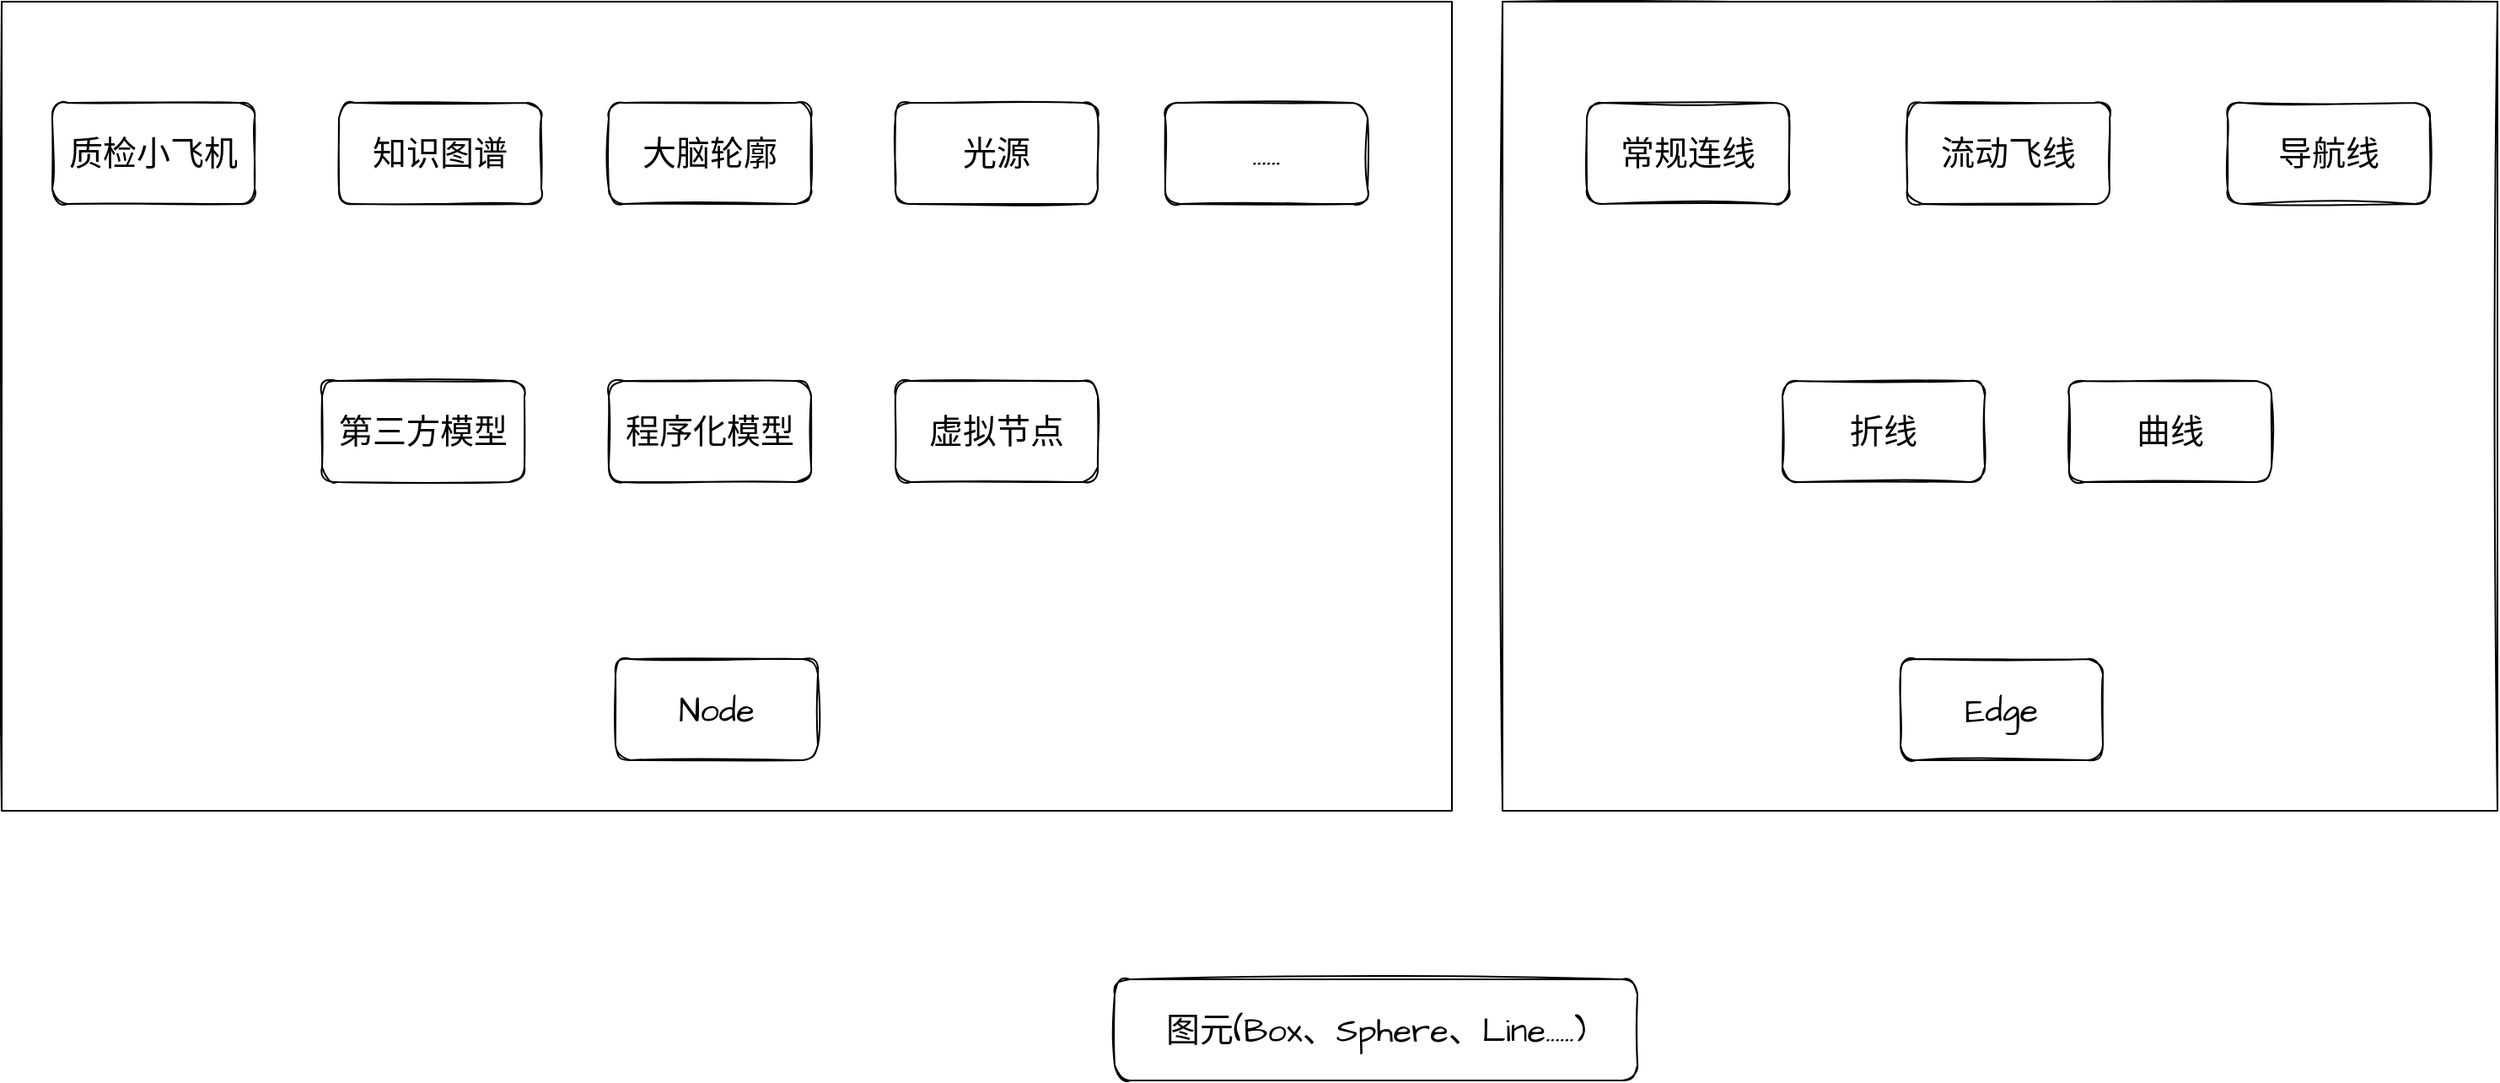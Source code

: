 <mxfile version="20.2.3" type="device"><diagram id="H5lE0p9Pa01MaxKpT8hn" name="第 1 页"><mxGraphModel dx="2889" dy="1217" grid="1" gridSize="10" guides="1" tooltips="1" connect="1" arrows="1" fold="1" page="1" pageScale="1" pageWidth="827" pageHeight="1169" math="0" shadow="0"><root><mxCell id="0"/><mxCell id="1" parent="0"/><mxCell id="YPw2GxNwATCoMkFWr6pi-18" value="" style="rounded=0;whiteSpace=wrap;html=1;sketch=1;hachureGap=4;fontFamily=Architects Daughter;fontSource=https%3A%2F%2Ffonts.googleapis.com%2Fcss%3Ffamily%3DArchitects%2BDaughter;fontSize=20;" vertex="1" parent="1"><mxGeometry x="790" y="330" width="590" height="480" as="geometry"/></mxCell><mxCell id="YPw2GxNwATCoMkFWr6pi-17" value="" style="rounded=0;whiteSpace=wrap;html=1;sketch=1;hachureGap=4;fontFamily=Architects Daughter;fontSource=https%3A%2F%2Ffonts.googleapis.com%2Fcss%3Ffamily%3DArchitects%2BDaughter;fontSize=20;" vertex="1" parent="1"><mxGeometry x="-100" y="330" width="860" height="480" as="geometry"/></mxCell><mxCell id="YPw2GxNwATCoMkFWr6pi-1" value="Node" style="rounded=1;whiteSpace=wrap;html=1;sketch=1;hachureGap=4;fontFamily=Architects Daughter;fontSource=https%3A%2F%2Ffonts.googleapis.com%2Fcss%3Ffamily%3DArchitects%2BDaughter;fontSize=20;" vertex="1" parent="1"><mxGeometry x="264" y="720" width="120" height="60" as="geometry"/></mxCell><mxCell id="YPw2GxNwATCoMkFWr6pi-2" value="第三方模型" style="rounded=1;whiteSpace=wrap;html=1;sketch=1;hachureGap=4;fontFamily=Architects Daughter;fontSource=https%3A%2F%2Ffonts.googleapis.com%2Fcss%3Ffamily%3DArchitects%2BDaughter;fontSize=20;" vertex="1" parent="1"><mxGeometry x="90" y="555" width="120" height="60" as="geometry"/></mxCell><mxCell id="YPw2GxNwATCoMkFWr6pi-3" value="Edge" style="rounded=1;whiteSpace=wrap;html=1;sketch=1;hachureGap=4;fontFamily=Architects Daughter;fontSource=https%3A%2F%2Ffonts.googleapis.com%2Fcss%3Ffamily%3DArchitects%2BDaughter;fontSize=20;" vertex="1" parent="1"><mxGeometry x="1026" y="720" width="120" height="60" as="geometry"/></mxCell><mxCell id="YPw2GxNwATCoMkFWr6pi-4" value="图元(Box、Sphere、Line......)" style="rounded=1;whiteSpace=wrap;html=1;sketch=1;hachureGap=4;fontFamily=Architects Daughter;fontSource=https%3A%2F%2Ffonts.googleapis.com%2Fcss%3Ffamily%3DArchitects%2BDaughter;fontSize=20;" vertex="1" parent="1"><mxGeometry x="560" y="910" width="310" height="60" as="geometry"/></mxCell><mxCell id="YPw2GxNwATCoMkFWr6pi-5" value="程序化模型" style="rounded=1;whiteSpace=wrap;html=1;sketch=1;hachureGap=4;fontFamily=Architects Daughter;fontSource=https%3A%2F%2Ffonts.googleapis.com%2Fcss%3Ffamily%3DArchitects%2BDaughter;fontSize=20;" vertex="1" parent="1"><mxGeometry x="260" y="555" width="120" height="60" as="geometry"/></mxCell><mxCell id="YPw2GxNwATCoMkFWr6pi-6" value="质检小飞机" style="rounded=1;whiteSpace=wrap;html=1;sketch=1;hachureGap=4;fontFamily=Architects Daughter;fontSource=https%3A%2F%2Ffonts.googleapis.com%2Fcss%3Ffamily%3DArchitects%2BDaughter;fontSize=20;" vertex="1" parent="1"><mxGeometry x="-70" y="390" width="120" height="60" as="geometry"/></mxCell><mxCell id="YPw2GxNwATCoMkFWr6pi-7" value="知识图谱" style="rounded=1;whiteSpace=wrap;html=1;sketch=1;hachureGap=4;fontFamily=Architects Daughter;fontSource=https%3A%2F%2Ffonts.googleapis.com%2Fcss%3Ffamily%3DArchitects%2BDaughter;fontSize=20;" vertex="1" parent="1"><mxGeometry x="100" y="390" width="120" height="60" as="geometry"/></mxCell><mxCell id="YPw2GxNwATCoMkFWr6pi-8" value="虚拟节点" style="rounded=1;whiteSpace=wrap;html=1;sketch=1;hachureGap=4;fontFamily=Architects Daughter;fontSource=https%3A%2F%2Ffonts.googleapis.com%2Fcss%3Ffamily%3DArchitects%2BDaughter;fontSize=20;" vertex="1" parent="1"><mxGeometry x="430" y="555" width="120" height="60" as="geometry"/></mxCell><mxCell id="YPw2GxNwATCoMkFWr6pi-9" value="光源" style="rounded=1;whiteSpace=wrap;html=1;sketch=1;hachureGap=4;fontFamily=Architects Daughter;fontSource=https%3A%2F%2Ffonts.googleapis.com%2Fcss%3Ffamily%3DArchitects%2BDaughter;fontSize=20;" vertex="1" parent="1"><mxGeometry x="430" y="390" width="120" height="60" as="geometry"/></mxCell><mxCell id="YPw2GxNwATCoMkFWr6pi-10" value="大脑轮廓" style="rounded=1;whiteSpace=wrap;html=1;sketch=1;hachureGap=4;fontFamily=Architects Daughter;fontSource=https%3A%2F%2Ffonts.googleapis.com%2Fcss%3Ffamily%3DArchitects%2BDaughter;fontSize=20;" vertex="1" parent="1"><mxGeometry x="260" y="390" width="120" height="60" as="geometry"/></mxCell><mxCell id="YPw2GxNwATCoMkFWr6pi-11" value="......" style="rounded=1;whiteSpace=wrap;html=1;sketch=1;hachureGap=4;fontFamily=Architects Daughter;fontSource=https%3A%2F%2Ffonts.googleapis.com%2Fcss%3Ffamily%3DArchitects%2BDaughter;fontSize=20;" vertex="1" parent="1"><mxGeometry x="590" y="390" width="120" height="60" as="geometry"/></mxCell><mxCell id="YPw2GxNwATCoMkFWr6pi-12" value="折线" style="rounded=1;whiteSpace=wrap;html=1;sketch=1;hachureGap=4;fontFamily=Architects Daughter;fontSource=https%3A%2F%2Ffonts.googleapis.com%2Fcss%3Ffamily%3DArchitects%2BDaughter;fontSize=20;" vertex="1" parent="1"><mxGeometry x="956" y="555" width="120" height="60" as="geometry"/></mxCell><mxCell id="YPw2GxNwATCoMkFWr6pi-13" value="曲线" style="rounded=1;whiteSpace=wrap;html=1;sketch=1;hachureGap=4;fontFamily=Architects Daughter;fontSource=https%3A%2F%2Ffonts.googleapis.com%2Fcss%3Ffamily%3DArchitects%2BDaughter;fontSize=20;" vertex="1" parent="1"><mxGeometry x="1126" y="555" width="120" height="60" as="geometry"/></mxCell><mxCell id="YPw2GxNwATCoMkFWr6pi-14" value="常规连线" style="rounded=1;whiteSpace=wrap;html=1;sketch=1;hachureGap=4;fontFamily=Architects Daughter;fontSource=https%3A%2F%2Ffonts.googleapis.com%2Fcss%3Ffamily%3DArchitects%2BDaughter;fontSize=20;" vertex="1" parent="1"><mxGeometry x="840" y="390" width="120" height="60" as="geometry"/></mxCell><mxCell id="YPw2GxNwATCoMkFWr6pi-15" value="流动飞线" style="rounded=1;whiteSpace=wrap;html=1;sketch=1;hachureGap=4;fontFamily=Architects Daughter;fontSource=https%3A%2F%2Ffonts.googleapis.com%2Fcss%3Ffamily%3DArchitects%2BDaughter;fontSize=20;" vertex="1" parent="1"><mxGeometry x="1030" y="390" width="120" height="60" as="geometry"/></mxCell><mxCell id="YPw2GxNwATCoMkFWr6pi-16" value="导航线" style="rounded=1;whiteSpace=wrap;html=1;sketch=1;hachureGap=4;fontFamily=Architects Daughter;fontSource=https%3A%2F%2Ffonts.googleapis.com%2Fcss%3Ffamily%3DArchitects%2BDaughter;fontSize=20;" vertex="1" parent="1"><mxGeometry x="1220" y="390" width="120" height="60" as="geometry"/></mxCell></root></mxGraphModel></diagram></mxfile>